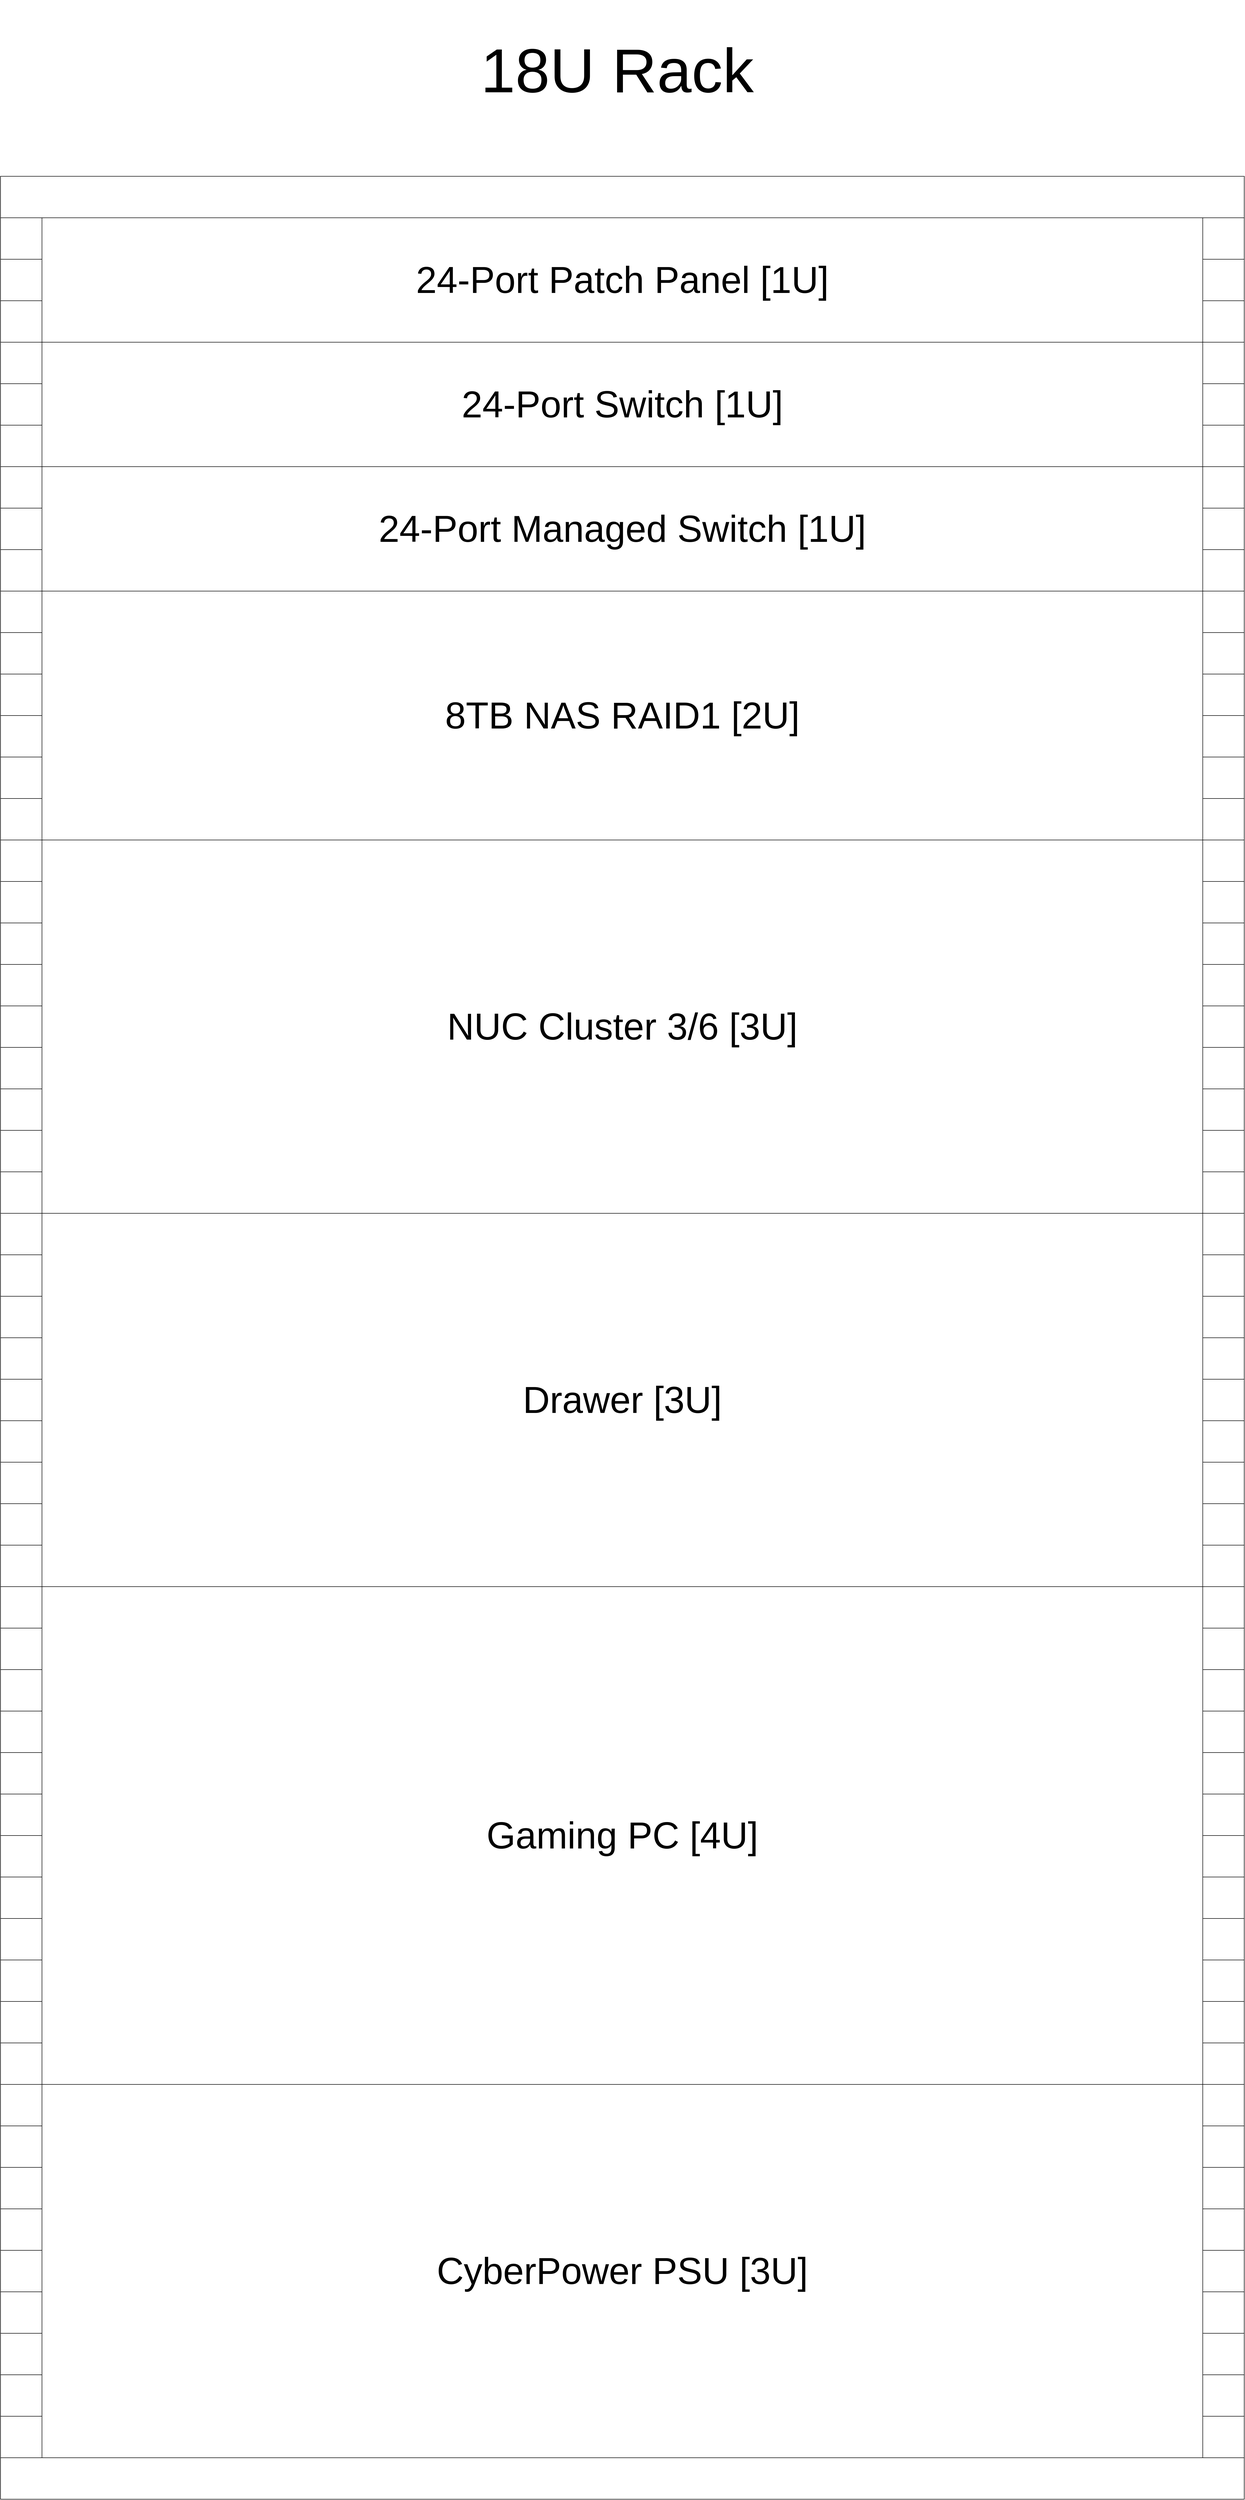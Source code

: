 <mxfile version="25.0.3">
  <diagram name="Page-1" id="rHFuP0fbaUeViq0k9BIg">
    <mxGraphModel dx="4928" dy="4008" grid="1" gridSize="10" guides="1" tooltips="1" connect="1" arrows="1" fold="1" page="1" pageScale="1" pageWidth="850" pageHeight="1100" math="0" shadow="0">
      <root>
        <mxCell id="0" />
        <mxCell id="1" parent="0" />
        <mxCell id="fc9d7Bbxrvvqu6JENfl2-1" value="" style="whiteSpace=wrap;html=1;aspect=fixed;" parent="1" vertex="1">
          <mxGeometry x="160" y="200" width="80" height="80" as="geometry" />
        </mxCell>
        <mxCell id="fc9d7Bbxrvvqu6JENfl2-2" value="" style="whiteSpace=wrap;html=1;aspect=fixed;" parent="1" vertex="1">
          <mxGeometry x="160" y="280" width="80" height="80" as="geometry" />
        </mxCell>
        <mxCell id="fc9d7Bbxrvvqu6JENfl2-3" value="" style="whiteSpace=wrap;html=1;aspect=fixed;" parent="1" vertex="1">
          <mxGeometry x="160" y="360" width="80" height="80" as="geometry" />
        </mxCell>
        <mxCell id="fc9d7Bbxrvvqu6JENfl2-7" value="" style="whiteSpace=wrap;html=1;aspect=fixed;" parent="1" vertex="1">
          <mxGeometry x="160" y="440" width="80" height="80" as="geometry" />
        </mxCell>
        <mxCell id="fc9d7Bbxrvvqu6JENfl2-8" value="" style="whiteSpace=wrap;html=1;aspect=fixed;" parent="1" vertex="1">
          <mxGeometry x="160" y="520" width="80" height="80" as="geometry" />
        </mxCell>
        <mxCell id="fc9d7Bbxrvvqu6JENfl2-9" value="" style="whiteSpace=wrap;html=1;aspect=fixed;" parent="1" vertex="1">
          <mxGeometry x="160" y="600" width="80" height="80" as="geometry" />
        </mxCell>
        <mxCell id="p1AiuAzV57a2c5eWBxi_-1" value="" style="whiteSpace=wrap;html=1;aspect=fixed;" vertex="1" parent="1">
          <mxGeometry x="160" y="680" width="80" height="80" as="geometry" />
        </mxCell>
        <mxCell id="p1AiuAzV57a2c5eWBxi_-2" value="" style="whiteSpace=wrap;html=1;aspect=fixed;" vertex="1" parent="1">
          <mxGeometry x="160" y="760" width="80" height="80" as="geometry" />
        </mxCell>
        <mxCell id="p1AiuAzV57a2c5eWBxi_-3" value="" style="whiteSpace=wrap;html=1;aspect=fixed;" vertex="1" parent="1">
          <mxGeometry x="160" y="840" width="80" height="80" as="geometry" />
        </mxCell>
        <mxCell id="p1AiuAzV57a2c5eWBxi_-4" value="" style="whiteSpace=wrap;html=1;aspect=fixed;" vertex="1" parent="1">
          <mxGeometry x="160" y="920" width="80" height="80" as="geometry" />
        </mxCell>
        <mxCell id="p1AiuAzV57a2c5eWBxi_-5" value="" style="whiteSpace=wrap;html=1;aspect=fixed;" vertex="1" parent="1">
          <mxGeometry x="160" y="1000" width="80" height="80" as="geometry" />
        </mxCell>
        <mxCell id="p1AiuAzV57a2c5eWBxi_-6" value="" style="whiteSpace=wrap;html=1;aspect=fixed;" vertex="1" parent="1">
          <mxGeometry x="160" y="1080" width="80" height="80" as="geometry" />
        </mxCell>
        <mxCell id="p1AiuAzV57a2c5eWBxi_-7" value="" style="whiteSpace=wrap;html=1;aspect=fixed;" vertex="1" parent="1">
          <mxGeometry x="160" y="1160" width="80" height="80" as="geometry" />
        </mxCell>
        <mxCell id="p1AiuAzV57a2c5eWBxi_-8" value="" style="whiteSpace=wrap;html=1;aspect=fixed;" vertex="1" parent="1">
          <mxGeometry x="160" y="1240" width="80" height="80" as="geometry" />
        </mxCell>
        <mxCell id="p1AiuAzV57a2c5eWBxi_-9" value="" style="whiteSpace=wrap;html=1;aspect=fixed;" vertex="1" parent="1">
          <mxGeometry x="160" y="1320" width="80" height="80" as="geometry" />
        </mxCell>
        <mxCell id="p1AiuAzV57a2c5eWBxi_-10" value="" style="whiteSpace=wrap;html=1;aspect=fixed;" vertex="1" parent="1">
          <mxGeometry x="160" y="1400" width="80" height="80" as="geometry" />
        </mxCell>
        <mxCell id="p1AiuAzV57a2c5eWBxi_-11" value="" style="whiteSpace=wrap;html=1;aspect=fixed;" vertex="1" parent="1">
          <mxGeometry x="160" y="1480" width="80" height="80" as="geometry" />
        </mxCell>
        <mxCell id="p1AiuAzV57a2c5eWBxi_-12" value="" style="whiteSpace=wrap;html=1;aspect=fixed;" vertex="1" parent="1">
          <mxGeometry x="160" y="1560" width="80" height="80" as="geometry" />
        </mxCell>
        <mxCell id="p1AiuAzV57a2c5eWBxi_-13" value="" style="whiteSpace=wrap;html=1;aspect=fixed;" vertex="1" parent="1">
          <mxGeometry x="160" y="1640" width="80" height="80" as="geometry" />
        </mxCell>
        <mxCell id="p1AiuAzV57a2c5eWBxi_-14" value="" style="whiteSpace=wrap;html=1;aspect=fixed;" vertex="1" parent="1">
          <mxGeometry x="160" y="1720" width="80" height="80" as="geometry" />
        </mxCell>
        <mxCell id="p1AiuAzV57a2c5eWBxi_-15" value="" style="whiteSpace=wrap;html=1;aspect=fixed;" vertex="1" parent="1">
          <mxGeometry x="160" y="1800" width="80" height="80" as="geometry" />
        </mxCell>
        <mxCell id="p1AiuAzV57a2c5eWBxi_-16" value="" style="whiteSpace=wrap;html=1;aspect=fixed;" vertex="1" parent="1">
          <mxGeometry x="160" y="1880" width="80" height="80" as="geometry" />
        </mxCell>
        <mxCell id="p1AiuAzV57a2c5eWBxi_-17" value="" style="whiteSpace=wrap;html=1;aspect=fixed;" vertex="1" parent="1">
          <mxGeometry x="160" y="1960" width="80" height="80" as="geometry" />
        </mxCell>
        <mxCell id="p1AiuAzV57a2c5eWBxi_-18" value="" style="whiteSpace=wrap;html=1;aspect=fixed;" vertex="1" parent="1">
          <mxGeometry x="160" y="2040" width="80" height="80" as="geometry" />
        </mxCell>
        <mxCell id="p1AiuAzV57a2c5eWBxi_-19" value="" style="whiteSpace=wrap;html=1;aspect=fixed;" vertex="1" parent="1">
          <mxGeometry x="160" y="2120" width="80" height="80" as="geometry" />
        </mxCell>
        <mxCell id="p1AiuAzV57a2c5eWBxi_-20" value="" style="whiteSpace=wrap;html=1;aspect=fixed;" vertex="1" parent="1">
          <mxGeometry x="160" y="2200" width="80" height="80" as="geometry" />
        </mxCell>
        <mxCell id="p1AiuAzV57a2c5eWBxi_-21" value="" style="whiteSpace=wrap;html=1;aspect=fixed;" vertex="1" parent="1">
          <mxGeometry x="160" y="2280" width="80" height="80" as="geometry" />
        </mxCell>
        <mxCell id="p1AiuAzV57a2c5eWBxi_-22" value="" style="whiteSpace=wrap;html=1;aspect=fixed;" vertex="1" parent="1">
          <mxGeometry x="160" y="2360" width="80" height="80" as="geometry" />
        </mxCell>
        <mxCell id="p1AiuAzV57a2c5eWBxi_-23" value="" style="whiteSpace=wrap;html=1;aspect=fixed;" vertex="1" parent="1">
          <mxGeometry x="160" y="2440" width="80" height="80" as="geometry" />
        </mxCell>
        <mxCell id="p1AiuAzV57a2c5eWBxi_-24" value="" style="whiteSpace=wrap;html=1;aspect=fixed;" vertex="1" parent="1">
          <mxGeometry x="160" y="2520" width="80" height="80" as="geometry" />
        </mxCell>
        <mxCell id="p1AiuAzV57a2c5eWBxi_-25" value="" style="whiteSpace=wrap;html=1;aspect=fixed;" vertex="1" parent="1">
          <mxGeometry x="160" y="2600" width="80" height="80" as="geometry" />
        </mxCell>
        <mxCell id="p1AiuAzV57a2c5eWBxi_-26" value="" style="whiteSpace=wrap;html=1;aspect=fixed;" vertex="1" parent="1">
          <mxGeometry x="160" y="2680" width="80" height="80" as="geometry" />
        </mxCell>
        <mxCell id="p1AiuAzV57a2c5eWBxi_-27" value="" style="whiteSpace=wrap;html=1;aspect=fixed;" vertex="1" parent="1">
          <mxGeometry x="160" y="2760" width="80" height="80" as="geometry" />
        </mxCell>
        <mxCell id="p1AiuAzV57a2c5eWBxi_-28" value="" style="whiteSpace=wrap;html=1;aspect=fixed;" vertex="1" parent="1">
          <mxGeometry x="160" y="2840" width="80" height="80" as="geometry" />
        </mxCell>
        <mxCell id="p1AiuAzV57a2c5eWBxi_-29" value="" style="whiteSpace=wrap;html=1;aspect=fixed;" vertex="1" parent="1">
          <mxGeometry x="160" y="2920" width="80" height="80" as="geometry" />
        </mxCell>
        <mxCell id="p1AiuAzV57a2c5eWBxi_-30" value="" style="whiteSpace=wrap;html=1;aspect=fixed;" vertex="1" parent="1">
          <mxGeometry x="160" y="3000" width="80" height="80" as="geometry" />
        </mxCell>
        <mxCell id="p1AiuAzV57a2c5eWBxi_-31" value="" style="whiteSpace=wrap;html=1;aspect=fixed;" vertex="1" parent="1">
          <mxGeometry x="160" y="3080" width="80" height="80" as="geometry" />
        </mxCell>
        <mxCell id="p1AiuAzV57a2c5eWBxi_-32" value="" style="whiteSpace=wrap;html=1;aspect=fixed;" vertex="1" parent="1">
          <mxGeometry x="160" y="3160" width="80" height="80" as="geometry" />
        </mxCell>
        <mxCell id="p1AiuAzV57a2c5eWBxi_-33" value="" style="whiteSpace=wrap;html=1;aspect=fixed;" vertex="1" parent="1">
          <mxGeometry x="160" y="3240" width="80" height="80" as="geometry" />
        </mxCell>
        <mxCell id="p1AiuAzV57a2c5eWBxi_-34" value="" style="whiteSpace=wrap;html=1;aspect=fixed;" vertex="1" parent="1">
          <mxGeometry x="160" y="3320" width="80" height="80" as="geometry" />
        </mxCell>
        <mxCell id="p1AiuAzV57a2c5eWBxi_-35" value="" style="whiteSpace=wrap;html=1;aspect=fixed;" vertex="1" parent="1">
          <mxGeometry x="160" y="3400" width="80" height="80" as="geometry" />
        </mxCell>
        <mxCell id="p1AiuAzV57a2c5eWBxi_-36" value="" style="whiteSpace=wrap;html=1;aspect=fixed;" vertex="1" parent="1">
          <mxGeometry x="160" y="3480" width="80" height="80" as="geometry" />
        </mxCell>
        <mxCell id="p1AiuAzV57a2c5eWBxi_-37" value="" style="whiteSpace=wrap;html=1;aspect=fixed;" vertex="1" parent="1">
          <mxGeometry x="160" y="3560" width="80" height="80" as="geometry" />
        </mxCell>
        <mxCell id="p1AiuAzV57a2c5eWBxi_-38" value="" style="whiteSpace=wrap;html=1;aspect=fixed;" vertex="1" parent="1">
          <mxGeometry x="160" y="3640" width="80" height="80" as="geometry" />
        </mxCell>
        <mxCell id="p1AiuAzV57a2c5eWBxi_-39" value="" style="whiteSpace=wrap;html=1;aspect=fixed;" vertex="1" parent="1">
          <mxGeometry x="160" y="3720" width="80" height="80" as="geometry" />
        </mxCell>
        <mxCell id="p1AiuAzV57a2c5eWBxi_-40" value="" style="whiteSpace=wrap;html=1;aspect=fixed;" vertex="1" parent="1">
          <mxGeometry x="160" y="3800" width="80" height="80" as="geometry" />
        </mxCell>
        <mxCell id="p1AiuAzV57a2c5eWBxi_-41" value="" style="whiteSpace=wrap;html=1;aspect=fixed;" vertex="1" parent="1">
          <mxGeometry x="160" y="3880" width="80" height="80" as="geometry" />
        </mxCell>
        <mxCell id="p1AiuAzV57a2c5eWBxi_-42" value="" style="whiteSpace=wrap;html=1;aspect=fixed;" vertex="1" parent="1">
          <mxGeometry x="160" y="3960" width="80" height="80" as="geometry" />
        </mxCell>
        <mxCell id="p1AiuAzV57a2c5eWBxi_-43" value="" style="whiteSpace=wrap;html=1;aspect=fixed;" vertex="1" parent="1">
          <mxGeometry x="160" y="-280" width="80" height="80" as="geometry" />
        </mxCell>
        <mxCell id="p1AiuAzV57a2c5eWBxi_-44" value="" style="whiteSpace=wrap;html=1;aspect=fixed;" vertex="1" parent="1">
          <mxGeometry x="160" y="-200" width="80" height="80" as="geometry" />
        </mxCell>
        <mxCell id="p1AiuAzV57a2c5eWBxi_-45" value="" style="whiteSpace=wrap;html=1;aspect=fixed;" vertex="1" parent="1">
          <mxGeometry x="160" y="-120" width="80" height="80" as="geometry" />
        </mxCell>
        <mxCell id="p1AiuAzV57a2c5eWBxi_-46" value="" style="whiteSpace=wrap;html=1;aspect=fixed;" vertex="1" parent="1">
          <mxGeometry x="160" y="-40" width="80" height="80" as="geometry" />
        </mxCell>
        <mxCell id="p1AiuAzV57a2c5eWBxi_-47" value="" style="whiteSpace=wrap;html=1;aspect=fixed;" vertex="1" parent="1">
          <mxGeometry x="160" y="40" width="80" height="80" as="geometry" />
        </mxCell>
        <mxCell id="p1AiuAzV57a2c5eWBxi_-48" value="" style="whiteSpace=wrap;html=1;aspect=fixed;" vertex="1" parent="1">
          <mxGeometry x="160" y="120" width="80" height="80" as="geometry" />
        </mxCell>
        <mxCell id="p1AiuAzV57a2c5eWBxi_-49" value="" style="whiteSpace=wrap;html=1;aspect=fixed;" vertex="1" parent="1">
          <mxGeometry x="2480" y="200" width="80" height="80" as="geometry" />
        </mxCell>
        <mxCell id="p1AiuAzV57a2c5eWBxi_-50" value="" style="whiteSpace=wrap;html=1;aspect=fixed;" vertex="1" parent="1">
          <mxGeometry x="2480" y="280" width="80" height="80" as="geometry" />
        </mxCell>
        <mxCell id="p1AiuAzV57a2c5eWBxi_-51" value="" style="whiteSpace=wrap;html=1;aspect=fixed;" vertex="1" parent="1">
          <mxGeometry x="2480" y="360" width="80" height="80" as="geometry" />
        </mxCell>
        <mxCell id="p1AiuAzV57a2c5eWBxi_-52" value="" style="whiteSpace=wrap;html=1;aspect=fixed;" vertex="1" parent="1">
          <mxGeometry x="2480" y="440" width="80" height="80" as="geometry" />
        </mxCell>
        <mxCell id="p1AiuAzV57a2c5eWBxi_-53" value="" style="whiteSpace=wrap;html=1;aspect=fixed;" vertex="1" parent="1">
          <mxGeometry x="2480" y="520" width="80" height="80" as="geometry" />
        </mxCell>
        <mxCell id="p1AiuAzV57a2c5eWBxi_-54" value="" style="whiteSpace=wrap;html=1;aspect=fixed;" vertex="1" parent="1">
          <mxGeometry x="2480" y="600" width="80" height="80" as="geometry" />
        </mxCell>
        <mxCell id="p1AiuAzV57a2c5eWBxi_-55" value="" style="whiteSpace=wrap;html=1;aspect=fixed;" vertex="1" parent="1">
          <mxGeometry x="2480" y="680" width="80" height="80" as="geometry" />
        </mxCell>
        <mxCell id="p1AiuAzV57a2c5eWBxi_-56" value="" style="whiteSpace=wrap;html=1;aspect=fixed;" vertex="1" parent="1">
          <mxGeometry x="2480" y="760" width="80" height="80" as="geometry" />
        </mxCell>
        <mxCell id="p1AiuAzV57a2c5eWBxi_-57" value="" style="whiteSpace=wrap;html=1;aspect=fixed;" vertex="1" parent="1">
          <mxGeometry x="2480" y="840" width="80" height="80" as="geometry" />
        </mxCell>
        <mxCell id="p1AiuAzV57a2c5eWBxi_-58" value="" style="whiteSpace=wrap;html=1;aspect=fixed;" vertex="1" parent="1">
          <mxGeometry x="2480" y="920" width="80" height="80" as="geometry" />
        </mxCell>
        <mxCell id="p1AiuAzV57a2c5eWBxi_-59" value="" style="whiteSpace=wrap;html=1;aspect=fixed;" vertex="1" parent="1">
          <mxGeometry x="2480" y="1000" width="80" height="80" as="geometry" />
        </mxCell>
        <mxCell id="p1AiuAzV57a2c5eWBxi_-60" value="" style="whiteSpace=wrap;html=1;aspect=fixed;" vertex="1" parent="1">
          <mxGeometry x="2480" y="1080" width="80" height="80" as="geometry" />
        </mxCell>
        <mxCell id="p1AiuAzV57a2c5eWBxi_-61" value="" style="whiteSpace=wrap;html=1;aspect=fixed;" vertex="1" parent="1">
          <mxGeometry x="2480" y="1160" width="80" height="80" as="geometry" />
        </mxCell>
        <mxCell id="p1AiuAzV57a2c5eWBxi_-62" value="" style="whiteSpace=wrap;html=1;aspect=fixed;" vertex="1" parent="1">
          <mxGeometry x="2480" y="1240" width="80" height="80" as="geometry" />
        </mxCell>
        <mxCell id="p1AiuAzV57a2c5eWBxi_-63" value="" style="whiteSpace=wrap;html=1;aspect=fixed;" vertex="1" parent="1">
          <mxGeometry x="2480" y="1320" width="80" height="80" as="geometry" />
        </mxCell>
        <mxCell id="p1AiuAzV57a2c5eWBxi_-64" value="" style="whiteSpace=wrap;html=1;aspect=fixed;" vertex="1" parent="1">
          <mxGeometry x="2480" y="1400" width="80" height="80" as="geometry" />
        </mxCell>
        <mxCell id="p1AiuAzV57a2c5eWBxi_-65" value="" style="whiteSpace=wrap;html=1;aspect=fixed;" vertex="1" parent="1">
          <mxGeometry x="2480" y="1480" width="80" height="80" as="geometry" />
        </mxCell>
        <mxCell id="p1AiuAzV57a2c5eWBxi_-66" value="" style="whiteSpace=wrap;html=1;aspect=fixed;" vertex="1" parent="1">
          <mxGeometry x="2480" y="1560" width="80" height="80" as="geometry" />
        </mxCell>
        <mxCell id="p1AiuAzV57a2c5eWBxi_-67" value="" style="whiteSpace=wrap;html=1;aspect=fixed;" vertex="1" parent="1">
          <mxGeometry x="2480" y="1640" width="80" height="80" as="geometry" />
        </mxCell>
        <mxCell id="p1AiuAzV57a2c5eWBxi_-68" value="" style="whiteSpace=wrap;html=1;aspect=fixed;" vertex="1" parent="1">
          <mxGeometry x="2480" y="1720" width="80" height="80" as="geometry" />
        </mxCell>
        <mxCell id="p1AiuAzV57a2c5eWBxi_-69" value="" style="whiteSpace=wrap;html=1;aspect=fixed;" vertex="1" parent="1">
          <mxGeometry x="2480" y="1800" width="80" height="80" as="geometry" />
        </mxCell>
        <mxCell id="p1AiuAzV57a2c5eWBxi_-70" value="" style="whiteSpace=wrap;html=1;aspect=fixed;" vertex="1" parent="1">
          <mxGeometry x="2480" y="1880" width="80" height="80" as="geometry" />
        </mxCell>
        <mxCell id="p1AiuAzV57a2c5eWBxi_-71" value="" style="whiteSpace=wrap;html=1;aspect=fixed;" vertex="1" parent="1">
          <mxGeometry x="2480" y="1960" width="80" height="80" as="geometry" />
        </mxCell>
        <mxCell id="p1AiuAzV57a2c5eWBxi_-72" value="" style="whiteSpace=wrap;html=1;aspect=fixed;" vertex="1" parent="1">
          <mxGeometry x="2480" y="2040" width="80" height="80" as="geometry" />
        </mxCell>
        <mxCell id="p1AiuAzV57a2c5eWBxi_-73" value="" style="whiteSpace=wrap;html=1;aspect=fixed;" vertex="1" parent="1">
          <mxGeometry x="2480" y="2120" width="80" height="80" as="geometry" />
        </mxCell>
        <mxCell id="p1AiuAzV57a2c5eWBxi_-74" value="" style="whiteSpace=wrap;html=1;aspect=fixed;" vertex="1" parent="1">
          <mxGeometry x="2480" y="2200" width="80" height="80" as="geometry" />
        </mxCell>
        <mxCell id="p1AiuAzV57a2c5eWBxi_-75" value="" style="whiteSpace=wrap;html=1;aspect=fixed;" vertex="1" parent="1">
          <mxGeometry x="2480" y="2280" width="80" height="80" as="geometry" />
        </mxCell>
        <mxCell id="p1AiuAzV57a2c5eWBxi_-76" value="" style="whiteSpace=wrap;html=1;aspect=fixed;" vertex="1" parent="1">
          <mxGeometry x="2480" y="2360" width="80" height="80" as="geometry" />
        </mxCell>
        <mxCell id="p1AiuAzV57a2c5eWBxi_-77" value="" style="whiteSpace=wrap;html=1;aspect=fixed;" vertex="1" parent="1">
          <mxGeometry x="2480" y="2440" width="80" height="80" as="geometry" />
        </mxCell>
        <mxCell id="p1AiuAzV57a2c5eWBxi_-78" value="" style="whiteSpace=wrap;html=1;aspect=fixed;" vertex="1" parent="1">
          <mxGeometry x="2480" y="2520" width="80" height="80" as="geometry" />
        </mxCell>
        <mxCell id="p1AiuAzV57a2c5eWBxi_-79" value="" style="whiteSpace=wrap;html=1;aspect=fixed;" vertex="1" parent="1">
          <mxGeometry x="2480" y="2600" width="80" height="80" as="geometry" />
        </mxCell>
        <mxCell id="p1AiuAzV57a2c5eWBxi_-80" value="" style="whiteSpace=wrap;html=1;aspect=fixed;" vertex="1" parent="1">
          <mxGeometry x="2480" y="2680" width="80" height="80" as="geometry" />
        </mxCell>
        <mxCell id="p1AiuAzV57a2c5eWBxi_-81" value="" style="whiteSpace=wrap;html=1;aspect=fixed;" vertex="1" parent="1">
          <mxGeometry x="2480" y="2760" width="80" height="80" as="geometry" />
        </mxCell>
        <mxCell id="p1AiuAzV57a2c5eWBxi_-82" value="" style="whiteSpace=wrap;html=1;aspect=fixed;" vertex="1" parent="1">
          <mxGeometry x="2480" y="2840" width="80" height="80" as="geometry" />
        </mxCell>
        <mxCell id="p1AiuAzV57a2c5eWBxi_-83" value="" style="whiteSpace=wrap;html=1;aspect=fixed;" vertex="1" parent="1">
          <mxGeometry x="2480" y="2920" width="80" height="80" as="geometry" />
        </mxCell>
        <mxCell id="p1AiuAzV57a2c5eWBxi_-84" value="" style="whiteSpace=wrap;html=1;aspect=fixed;" vertex="1" parent="1">
          <mxGeometry x="2480" y="3000" width="80" height="80" as="geometry" />
        </mxCell>
        <mxCell id="p1AiuAzV57a2c5eWBxi_-85" value="" style="whiteSpace=wrap;html=1;aspect=fixed;" vertex="1" parent="1">
          <mxGeometry x="2480" y="3080" width="80" height="80" as="geometry" />
        </mxCell>
        <mxCell id="p1AiuAzV57a2c5eWBxi_-86" value="" style="whiteSpace=wrap;html=1;aspect=fixed;" vertex="1" parent="1">
          <mxGeometry x="2480" y="3160" width="80" height="80" as="geometry" />
        </mxCell>
        <mxCell id="p1AiuAzV57a2c5eWBxi_-87" value="" style="whiteSpace=wrap;html=1;aspect=fixed;" vertex="1" parent="1">
          <mxGeometry x="2480" y="3240" width="80" height="80" as="geometry" />
        </mxCell>
        <mxCell id="p1AiuAzV57a2c5eWBxi_-88" value="" style="whiteSpace=wrap;html=1;aspect=fixed;" vertex="1" parent="1">
          <mxGeometry x="2480" y="3320" width="80" height="80" as="geometry" />
        </mxCell>
        <mxCell id="p1AiuAzV57a2c5eWBxi_-89" value="" style="whiteSpace=wrap;html=1;aspect=fixed;" vertex="1" parent="1">
          <mxGeometry x="2480" y="3400" width="80" height="80" as="geometry" />
        </mxCell>
        <mxCell id="p1AiuAzV57a2c5eWBxi_-90" value="" style="whiteSpace=wrap;html=1;aspect=fixed;" vertex="1" parent="1">
          <mxGeometry x="2480" y="3480" width="80" height="80" as="geometry" />
        </mxCell>
        <mxCell id="p1AiuAzV57a2c5eWBxi_-91" value="" style="whiteSpace=wrap;html=1;aspect=fixed;" vertex="1" parent="1">
          <mxGeometry x="2480" y="3560" width="80" height="80" as="geometry" />
        </mxCell>
        <mxCell id="p1AiuAzV57a2c5eWBxi_-92" value="" style="whiteSpace=wrap;html=1;aspect=fixed;" vertex="1" parent="1">
          <mxGeometry x="2480" y="3640" width="80" height="80" as="geometry" />
        </mxCell>
        <mxCell id="p1AiuAzV57a2c5eWBxi_-93" value="" style="whiteSpace=wrap;html=1;aspect=fixed;" vertex="1" parent="1">
          <mxGeometry x="2480" y="3720" width="80" height="80" as="geometry" />
        </mxCell>
        <mxCell id="p1AiuAzV57a2c5eWBxi_-94" value="" style="whiteSpace=wrap;html=1;aspect=fixed;" vertex="1" parent="1">
          <mxGeometry x="2480" y="3800" width="80" height="80" as="geometry" />
        </mxCell>
        <mxCell id="p1AiuAzV57a2c5eWBxi_-95" value="" style="whiteSpace=wrap;html=1;aspect=fixed;" vertex="1" parent="1">
          <mxGeometry x="2480" y="3880" width="80" height="80" as="geometry" />
        </mxCell>
        <mxCell id="p1AiuAzV57a2c5eWBxi_-96" value="" style="whiteSpace=wrap;html=1;aspect=fixed;" vertex="1" parent="1">
          <mxGeometry x="2480" y="3960" width="80" height="80" as="geometry" />
        </mxCell>
        <mxCell id="p1AiuAzV57a2c5eWBxi_-97" value="" style="whiteSpace=wrap;html=1;aspect=fixed;" vertex="1" parent="1">
          <mxGeometry x="2480" y="-280" width="80" height="80" as="geometry" />
        </mxCell>
        <mxCell id="p1AiuAzV57a2c5eWBxi_-98" value="" style="whiteSpace=wrap;html=1;aspect=fixed;" vertex="1" parent="1">
          <mxGeometry x="2480" y="-200" width="80" height="80" as="geometry" />
        </mxCell>
        <mxCell id="p1AiuAzV57a2c5eWBxi_-99" value="" style="whiteSpace=wrap;html=1;aspect=fixed;" vertex="1" parent="1">
          <mxGeometry x="2480" y="-120" width="80" height="80" as="geometry" />
        </mxCell>
        <mxCell id="p1AiuAzV57a2c5eWBxi_-100" value="" style="whiteSpace=wrap;html=1;aspect=fixed;" vertex="1" parent="1">
          <mxGeometry x="2480" y="-40" width="80" height="80" as="geometry" />
        </mxCell>
        <mxCell id="p1AiuAzV57a2c5eWBxi_-101" value="" style="whiteSpace=wrap;html=1;aspect=fixed;" vertex="1" parent="1">
          <mxGeometry x="2480" y="40" width="80" height="80" as="geometry" />
        </mxCell>
        <mxCell id="p1AiuAzV57a2c5eWBxi_-102" value="" style="whiteSpace=wrap;html=1;aspect=fixed;" vertex="1" parent="1">
          <mxGeometry x="2480" y="120" width="80" height="80" as="geometry" />
        </mxCell>
        <mxCell id="p1AiuAzV57a2c5eWBxi_-103" value="" style="rounded=0;whiteSpace=wrap;html=1;" vertex="1" parent="1">
          <mxGeometry x="160" y="-360" width="2400" height="80" as="geometry" />
        </mxCell>
        <mxCell id="p1AiuAzV57a2c5eWBxi_-104" value="" style="rounded=0;whiteSpace=wrap;html=1;" vertex="1" parent="1">
          <mxGeometry x="160" y="4040" width="2400" height="80" as="geometry" />
        </mxCell>
        <mxCell id="p1AiuAzV57a2c5eWBxi_-105" value="&lt;font style=&quot;font-size: 72px;&quot;&gt;24-Port Patch Panel [1U]&lt;/font&gt;" style="rounded=0;whiteSpace=wrap;html=1;" vertex="1" parent="1">
          <mxGeometry x="240" y="-280" width="2240" height="240" as="geometry" />
        </mxCell>
        <mxCell id="p1AiuAzV57a2c5eWBxi_-106" value="&lt;font style=&quot;font-size: 72px;&quot;&gt;CyberPower PSU [3U]&lt;/font&gt;" style="rounded=0;whiteSpace=wrap;html=1;" vertex="1" parent="1">
          <mxGeometry x="240" y="3320" width="2240" height="720" as="geometry" />
        </mxCell>
        <mxCell id="p1AiuAzV57a2c5eWBxi_-107" value="&lt;font style=&quot;font-size: 120px;&quot;&gt;18U Rack&lt;/font&gt;" style="text;html=1;align=center;verticalAlign=middle;whiteSpace=wrap;rounded=0;" vertex="1" parent="1">
          <mxGeometry x="870" y="-700" width="960" height="270" as="geometry" />
        </mxCell>
        <mxCell id="p1AiuAzV57a2c5eWBxi_-108" value="&lt;font style=&quot;font-size: 72px;&quot;&gt;Gaming PC [4U]&lt;/font&gt;" style="rounded=0;whiteSpace=wrap;html=1;" vertex="1" parent="1">
          <mxGeometry x="240" y="2360" width="2240" height="960" as="geometry" />
        </mxCell>
        <mxCell id="p1AiuAzV57a2c5eWBxi_-109" value="&lt;font style=&quot;font-size: 72px;&quot;&gt;24-Port Switch&amp;nbsp;&lt;span style=&quot;color: rgba(0, 0, 0, 0); font-family: monospace; font-size: 0px; text-align: start; text-wrap-mode: nowrap;&quot;&gt;%3CmxGraphModel%3E%3Croot%3E%3CmxCell%20id%3D%220%22%2F%3E%3CmxCell%20id%3D%221%22%20parent%3D%220%22%2F%3E%3CmxCell%20id%3D%222%22%20value%3D%22%26lt%3Bfont%20style%3D%26quot%3Bfont-size%3A%2072px%3B%26quot%3B%26gt%3B24-Port%20Patch%20Panel%20%5B1U%5D%26lt%3B%2Ffont%26gt%3B%22%20style%3D%22rounded%3D0%3BwhiteSpace%3Dwrap%3Bhtml%3D1%3B%22%20vertex%3D%221%22%20parent%3D%221%22%3E%3CmxGeometry%20x%3D%22240%22%20y%3D%22-280%22%20width%3D%221000%22%20height%3D%22240%22%20as%3D%22geometry%22%2F%3E%3C%2FmxCell%3E%3C%2Froot%3E%3C%2FmxGraphModel%3E&lt;/span&gt;[1U]&lt;/font&gt;" style="rounded=0;whiteSpace=wrap;html=1;" vertex="1" parent="1">
          <mxGeometry x="240" y="-40" width="2240" height="240" as="geometry" />
        </mxCell>
        <mxCell id="p1AiuAzV57a2c5eWBxi_-110" value="&lt;font style=&quot;font-size: 72px;&quot;&gt;24-Port Managed Switch&amp;nbsp;&lt;span style=&quot;color: rgba(0, 0, 0, 0); font-family: monospace; font-size: 0px; text-align: start; text-wrap-mode: nowrap;&quot;&gt;%3CmxGraphModel%3E%3Croot%3E%3CmxCell%20id%3D%220%22%2F%3E%3CmxCell%20id%3D%221%22%20parent%3D%220%22%2F%3E%3CmxCell%20id%3D%222%22%20value%3D%22%26lt%3Bfont%20style%3D%26quot%3Bfont-size%3A%2072px%3B%26quot%3B%26gt%3B24-Port%20Patch%20Panel%20%5B1U%5D%26lt%3B%2Ffont%26gt%3B%22%20style%3D%22rounded%3D0%3BwhiteSpace%3Dwrap%3Bhtml%3D1%3B%22%20vertex%3D%221%22%20parent%3D%221%22%3E%3CmxGeometry%20x%3D%22240%22%20y%3D%22-280%22%20width%3D%221000%22%20height%3D%22240%22%20as%3D%22geometry%22%2F%3E%3C%2FmxCell%3E%3C%2Froot%3E%3C%2FmxGraphModel%3E&lt;/span&gt;[1U]&lt;/font&gt;" style="rounded=0;whiteSpace=wrap;html=1;" vertex="1" parent="1">
          <mxGeometry x="240" y="200" width="2240" height="240" as="geometry" />
        </mxCell>
        <mxCell id="p1AiuAzV57a2c5eWBxi_-111" value="&lt;font style=&quot;font-size: 72px;&quot;&gt;8TB NAS RAID1&amp;nbsp;&lt;span style=&quot;color: rgba(0, 0, 0, 0); font-family: monospace; font-size: 0px; text-align: start; text-wrap-mode: nowrap;&quot;&gt;%3CmxGraphModel%3E%3Croot%3E%3CmxCell%20id%3D%220%22%2F%3E%3CmxCell%20id%3D%221%22%20parent%3D%220%22%2F%3E%3CmxCell%20id%3D%222%22%20value%3D%22%26lt%3Bfont%20style%3D%26quot%3Bfont-size%3A%2072px%3B%26quot%3B%26gt%3B24-Port%20Patch%20Panel%20%5B1U%5D%26lt%3B%2Ffont%26gt%3B%22%20style%3D%22rounded%3D0%3BwhiteSpace%3Dwrap%3Bhtml%3D1%3B%22%20vertex%3D%221%22%20parent%3D%221%22%3E%3CmxGeometry%20x%3D%22240%22%20y%3D%22-280%22%20width%3D%221000%22%20height%3D%22240%22%20as%3D%22geometry%22%2F%3E%3C%2FmxCell%3E%3C%2Froot%3E%3C%2FmxGraphModel%3E&lt;/span&gt;[2U]&lt;/font&gt;" style="rounded=0;whiteSpace=wrap;html=1;" vertex="1" parent="1">
          <mxGeometry x="240" y="440" width="2240" height="480" as="geometry" />
        </mxCell>
        <mxCell id="p1AiuAzV57a2c5eWBxi_-112" value="&lt;font style=&quot;font-size: 72px;&quot;&gt;NUC Cluster 3/6&amp;nbsp;&lt;span style=&quot;color: rgba(0, 0, 0, 0); font-family: monospace; font-size: 0px; text-align: start; text-wrap-mode: nowrap;&quot;&gt;%3CmxGraphModel%3E%3Croot%3E%3CmxCell%20id%3D%220%22%2F%3E%3CmxCell%20id%3D%221%22%20parent%3D%220%22%2F%3E%3CmxCell%20id%3D%222%22%20value%3D%22%26lt%3Bfont%20style%3D%26quot%3Bfont-size%3A%2072px%3B%26quot%3B%26gt%3B24-Port%20Patch%20Panel%20%5B1U%5D%26lt%3B%2Ffont%26gt%3B%22%20style%3D%22rounded%3D0%3BwhiteSpace%3Dwrap%3Bhtml%3D1%3B%22%20vertex%3D%221%22%20parent%3D%221%22%3E%3CmxGeometry%20x%3D%22240%22%20y%3D%22-280%22%20width%3D%221000%22%20height%3D%22240%22%20as%3D%22geometry%22%2F%3E%3C%2FmxCell%3E%3C%2Froot%3E%3C%2FmxGraphModel%3E&lt;/span&gt;[3U]&lt;/font&gt;" style="rounded=0;whiteSpace=wrap;html=1;" vertex="1" parent="1">
          <mxGeometry x="240" y="920" width="2240" height="720" as="geometry" />
        </mxCell>
        <mxCell id="p1AiuAzV57a2c5eWBxi_-113" value="&lt;font style=&quot;font-size: 72px;&quot;&gt;Drawer&amp;nbsp;&lt;span style=&quot;color: rgba(0, 0, 0, 0); font-family: monospace; font-size: 0px; text-align: start; text-wrap-mode: nowrap;&quot;&gt;%3CmxGraphModel%3E%3Croot%3E%3CmxCell%20id%3D%220%22%2F%3E%3CmxCell%20id%3D%221%22%20parent%3D%220%22%2F%3E%3CmxCell%20id%3D%222%22%20value%3D%22%26lt%3Bfont%20style%3D%26quot%3Bfont-size%3A%2072px%3B%26quot%3B%26gt%3B24-Port%20Patch%20Panel%20%5B1U%5D%26lt%3B%2Ffont%26gt%3B%22%20style%3D%22rounded%3D0%3BwhiteSpace%3Dwrap%3Bhtml%3D1%3B%22%20vertex%3D%221%22%20parent%3D%221%22%3E%3CmxGeometry%20x%3D%22240%22%20y%3D%22-280%22%20width%3D%221000%22%20height%3D%22240%22%20as%3D%22geometry%22%2F%3E%3C%2FmxCell%3E%3C%2Froot%3E%3C%2FmxGraphModel%3E&lt;/span&gt;[3U]&lt;/font&gt;" style="rounded=0;whiteSpace=wrap;html=1;" vertex="1" parent="1">
          <mxGeometry x="240" y="1640" width="2240" height="720" as="geometry" />
        </mxCell>
      </root>
    </mxGraphModel>
  </diagram>
</mxfile>
